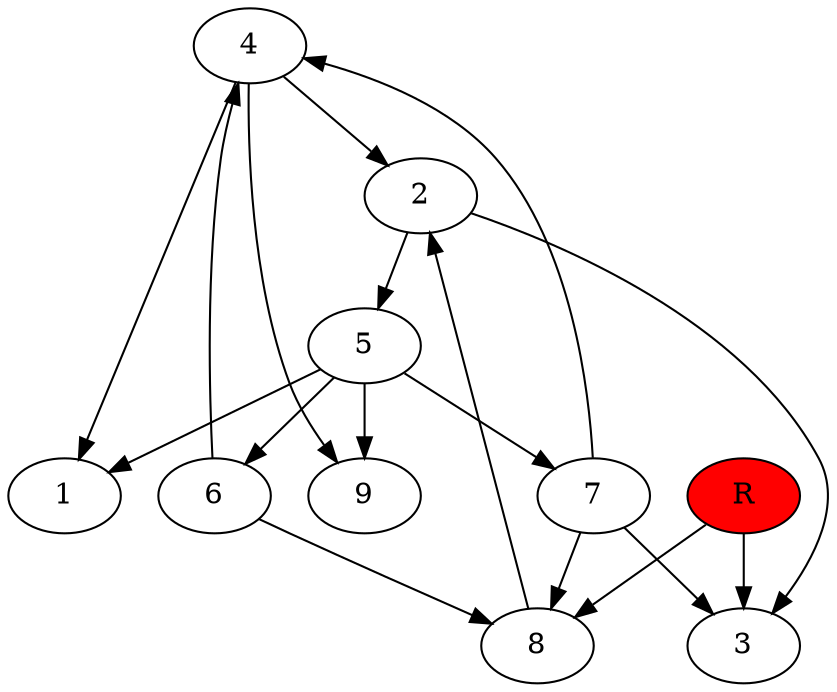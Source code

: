 digraph prb68380 {
	1
	2
	3
	4
	5
	6
	7
	8
	R [fillcolor="#ff0000" style=filled]
	2 -> 3
	2 -> 5
	4 -> 1
	4 -> 2
	4 -> 9
	5 -> 1
	5 -> 6
	5 -> 7
	5 -> 9
	6 -> 4
	6 -> 8
	7 -> 3
	7 -> 4
	7 -> 8
	8 -> 2
	R -> 3
	R -> 8
}
